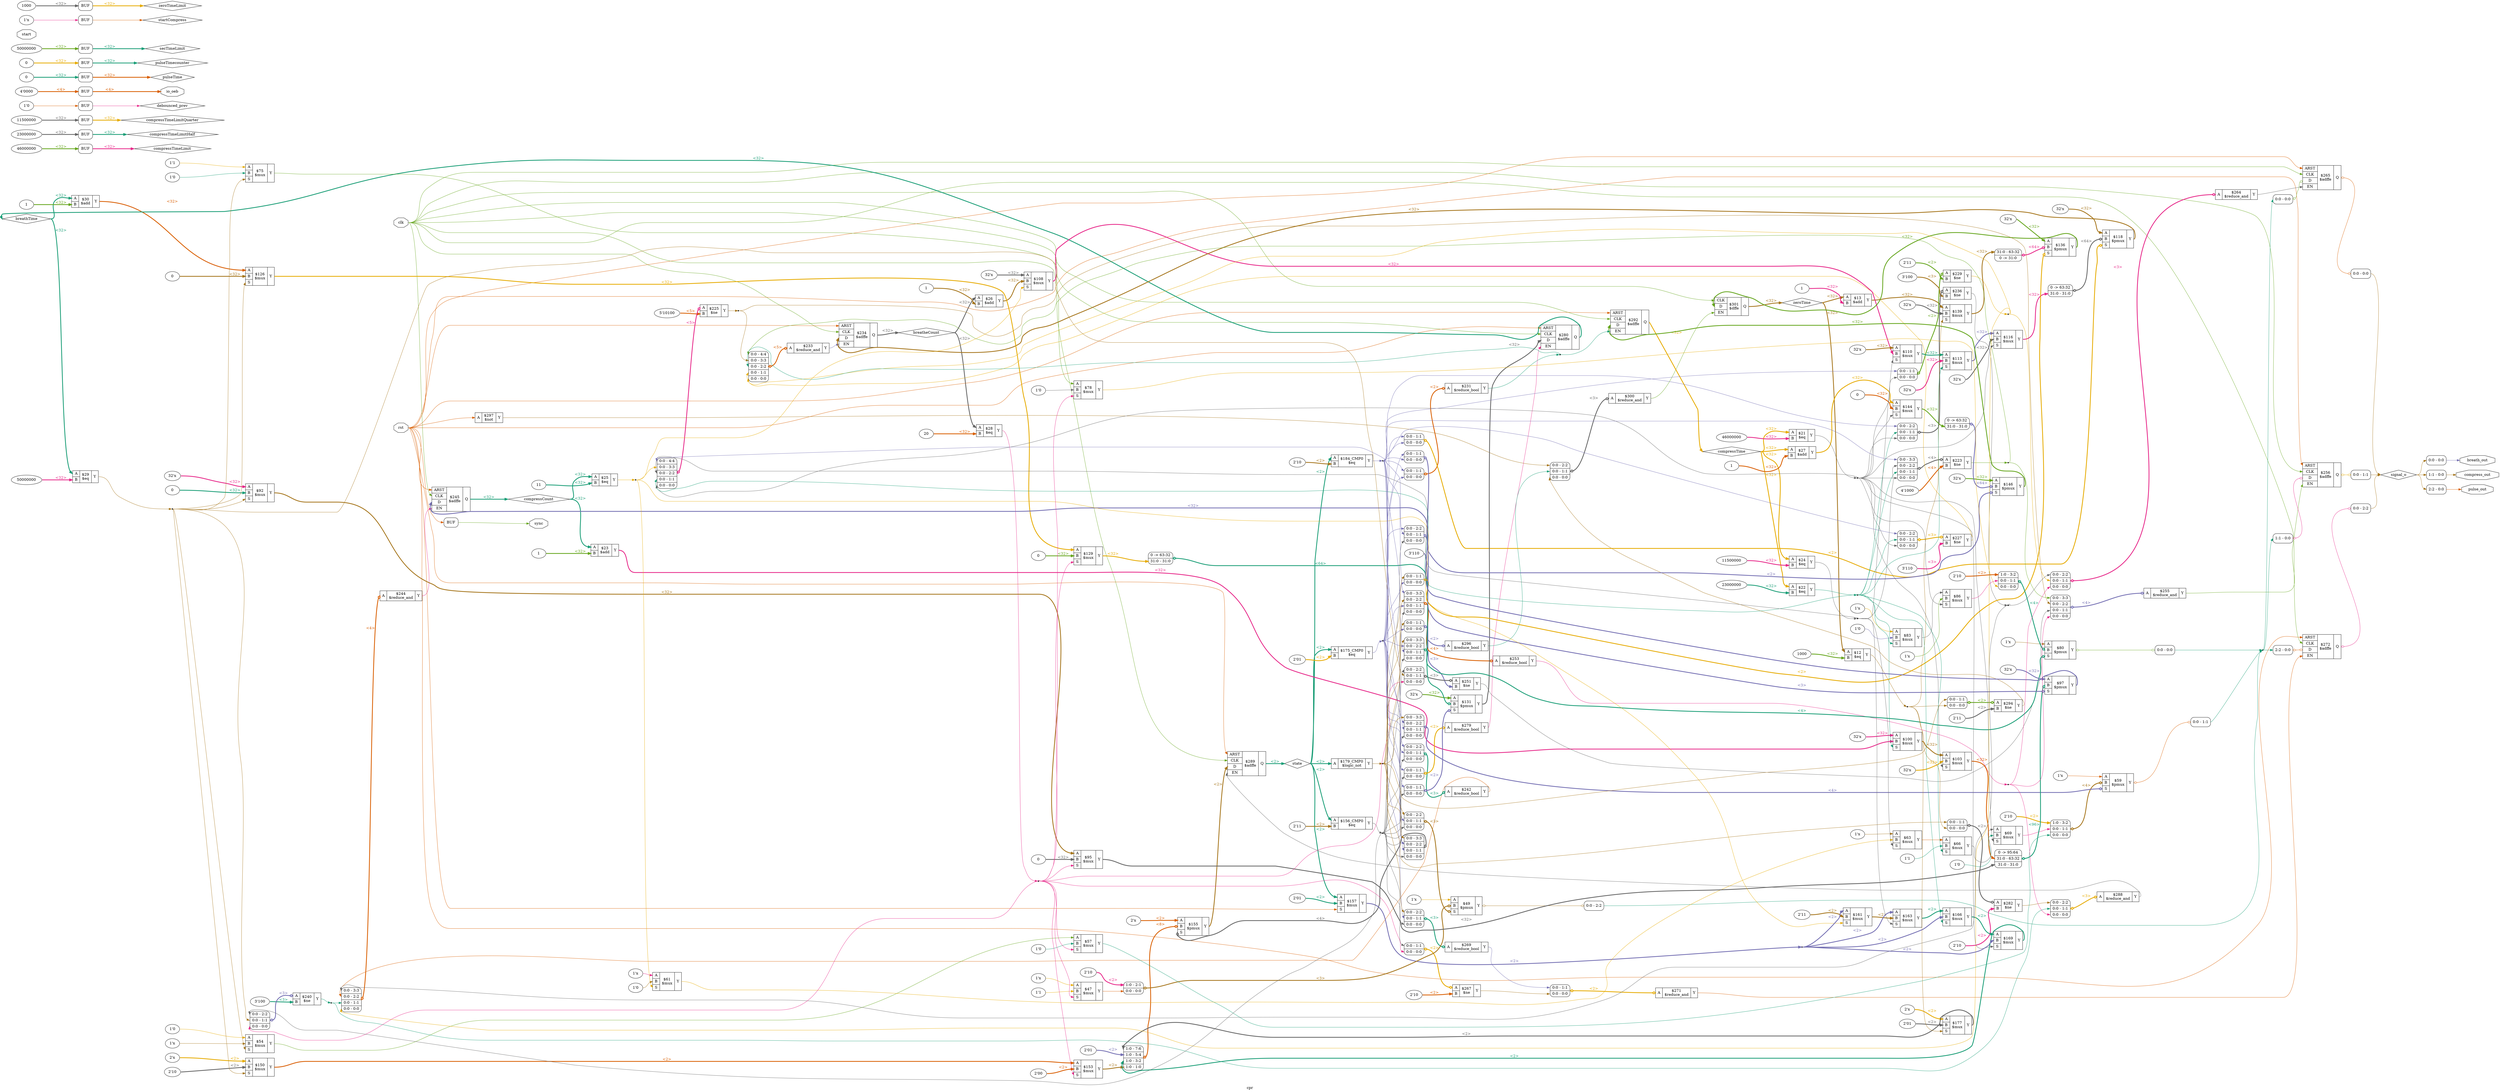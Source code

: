 digraph "cpr" {
label="cpr";
rankdir="LR";
remincross=true;
n79 [ shape=diamond, label="breathTime", color="black", fontcolor="black" ];
n80 [ shape=octagon, label="breath_out", color="black", fontcolor="black" ];
n81 [ shape=diamond, label="breatheCount", color="black", fontcolor="black" ];
n82 [ shape=octagon, label="clk", color="black", fontcolor="black" ];
n83 [ shape=diamond, label="compressCount", color="black", fontcolor="black" ];
n84 [ shape=diamond, label="compressTime", color="black", fontcolor="black" ];
n85 [ shape=diamond, label="compressTimeLimit", color="black", fontcolor="black" ];
n86 [ shape=diamond, label="compressTimeLimitHalf", color="black", fontcolor="black" ];
n87 [ shape=diamond, label="compressTimeLimitQuarter", color="black", fontcolor="black" ];
n88 [ shape=octagon, label="compress_out", color="black", fontcolor="black" ];
n89 [ shape=diamond, label="debounced_prev", color="black", fontcolor="black" ];
n90 [ shape=octagon, label="io_oeb", color="black", fontcolor="black" ];
n91 [ shape=diamond, label="pulseTime", color="black", fontcolor="black" ];
n92 [ shape=diamond, label="pulseTimecounter", color="black", fontcolor="black" ];
n93 [ shape=octagon, label="pulse_out", color="black", fontcolor="black" ];
n94 [ shape=octagon, label="rst", color="black", fontcolor="black" ];
n95 [ shape=diamond, label="secTimeLimit", color="black", fontcolor="black" ];
n96 [ shape=diamond, label="signal_o", color="black", fontcolor="black" ];
n97 [ shape=octagon, label="start", color="black", fontcolor="black" ];
n98 [ shape=diamond, label="startCompress", color="black", fontcolor="black" ];
n99 [ shape=diamond, label="state", color="black", fontcolor="black" ];
n100 [ shape=octagon, label="sync", color="black", fontcolor="black" ];
n101 [ shape=diamond, label="zeroTime", color="black", fontcolor="black" ];
n102 [ shape=diamond, label="zeroTimeLimit", color="black", fontcolor="black" ];
v0 [ label="1" ];
c106 [ shape=record, label="{{<p103> A|<p104> B}|$13\n$add|{<p105> Y}}" ];
v1 [ label="1" ];
c107 [ shape=record, label="{{<p103> A|<p104> B}|$23\n$add|{<p105> Y}}" ];
v2 [ label="1" ];
c108 [ shape=record, label="{{<p103> A|<p104> B}|$26\n$add|{<p105> Y}}" ];
v3 [ label="1" ];
c109 [ shape=record, label="{{<p103> A|<p104> B}|$27\n$add|{<p105> Y}}" ];
v4 [ label="1" ];
c110 [ shape=record, label="{{<p103> A|<p104> B}|$30\n$add|{<p105> Y}}" ];
v6 [ label="4'1000" ];
c111 [ shape=record, label="{{<p103> A|<p104> B}|$223\n$ne|{<p105> Y}}" ];
x5 [ shape=record, style=rounded, label="<s3> 0:0 - 3:3 |<s2> 0:0 - 2:2 |<s1> 0:0 - 1:1 |<s0> 0:0 - 0:0 " ];
x5:e -> c111:p103:w [arrowhead=odiamond, arrowtail=odiamond, dir=both, colorscheme="dark28", color="8", fontcolor="8", style="setlinewidth(3)", label="<4>"];
v8 [ label="5'10100" ];
c112 [ shape=record, label="{{<p103> A|<p104> B}|$225\n$ne|{<p105> Y}}" ];
x7 [ shape=record, style=rounded, label="<s4> 0:0 - 4:4 |<s3> 0:0 - 3:3 |<s2> 0:0 - 2:2 |<s1> 0:0 - 1:1 |<s0> 0:0 - 0:0 " ];
x7:e -> c112:p103:w [arrowhead=odiamond, arrowtail=odiamond, dir=both, colorscheme="dark28", color="4", fontcolor="4", style="setlinewidth(3)", label="<5>"];
v10 [ label="3'110" ];
c113 [ shape=record, label="{{<p103> A|<p104> B}|$227\n$ne|{<p105> Y}}" ];
x9 [ shape=record, style=rounded, label="<s2> 0:0 - 2:2 |<s1> 0:0 - 1:1 |<s0> 0:0 - 0:0 " ];
x9:e -> c113:p103:w [arrowhead=odiamond, arrowtail=odiamond, dir=both, colorscheme="dark28", color="6", fontcolor="6", style="setlinewidth(3)", label="<3>"];
v12 [ label="2'11" ];
c114 [ shape=record, label="{{<p103> A|<p104> B}|$229\n$ne|{<p105> Y}}" ];
x11 [ shape=record, style=rounded, label="<s1> 0:0 - 1:1 |<s0> 0:0 - 0:0 " ];
x11:e -> c114:p103:w [arrowhead=odiamond, arrowtail=odiamond, dir=both, colorscheme="dark28", color="5", fontcolor="5", style="setlinewidth(3)", label="<2>"];
c115 [ shape=record, label="{{<p103> A}|$231\n$reduce_bool|{<p105> Y}}" ];
x13 [ shape=record, style=rounded, label="<s1> 0:0 - 1:1 |<s0> 0:0 - 0:0 " ];
x13:e -> c115:p103:w [arrowhead=odiamond, arrowtail=odiamond, dir=both, colorscheme="dark28", color="2", fontcolor="2", style="setlinewidth(3)", label="<2>"];
v15 [ label="3'100" ];
c116 [ shape=record, label="{{<p103> A|<p104> B}|$236\n$ne|{<p105> Y}}" ];
x14 [ shape=record, style=rounded, label="<s2> 0:0 - 2:2 |<s1> 0:0 - 1:1 |<s0> 0:0 - 0:0 " ];
x14:e -> c116:p103:w [arrowhead=odiamond, arrowtail=odiamond, dir=both, colorscheme="dark28", color="8", fontcolor="8", style="setlinewidth(3)", label="<3>"];
v17 [ label="3'100" ];
c117 [ shape=record, label="{{<p103> A|<p104> B}|$240\n$ne|{<p105> Y}}" ];
x16 [ shape=record, style=rounded, label="<s2> 0:0 - 2:2 |<s1> 0:0 - 1:1 |<s0> 0:0 - 0:0 " ];
x16:e -> c117:p103:w [arrowhead=odiamond, arrowtail=odiamond, dir=both, colorscheme="dark28", color="3", fontcolor="3", style="setlinewidth(3)", label="<3>"];
c118 [ shape=record, label="{{<p103> A}|$242\n$reduce_bool|{<p105> Y}}" ];
x18 [ shape=record, style=rounded, label="<s2> 0:0 - 2:2 |<s1> 0:0 - 1:1 |<s0> 0:0 - 0:0 " ];
x18:e -> c118:p103:w [arrowhead=odiamond, arrowtail=odiamond, dir=both, colorscheme="dark28", color="1", fontcolor="1", style="setlinewidth(3)", label="<3>"];
v20 [ label="3'110" ];
c119 [ shape=record, label="{{<p103> A|<p104> B}|$251\n$ne|{<p105> Y}}" ];
x19 [ shape=record, style=rounded, label="<s2> 0:0 - 2:2 |<s1> 0:0 - 1:1 |<s0> 0:0 - 0:0 " ];
x19:e -> c119:p103:w [arrowhead=odiamond, arrowtail=odiamond, dir=both, colorscheme="dark28", color="8", fontcolor="8", style="setlinewidth(3)", label="<3>"];
c120 [ shape=record, label="{{<p103> A}|$253\n$reduce_bool|{<p105> Y}}" ];
x21 [ shape=record, style=rounded, label="<s3> 0:0 - 3:3 |<s2> 0:0 - 2:2 |<s1> 0:0 - 1:1 |<s0> 0:0 - 0:0 " ];
x21:e -> c120:p103:w [arrowhead=odiamond, arrowtail=odiamond, dir=both, colorscheme="dark28", color="2", fontcolor="2", style="setlinewidth(3)", label="<4>"];
v23 [ label="2'10" ];
c121 [ shape=record, label="{{<p103> A|<p104> B}|$267\n$ne|{<p105> Y}}" ];
x22 [ shape=record, style=rounded, label="<s1> 0:0 - 1:1 |<s0> 0:0 - 0:0 " ];
x22:e -> c121:p103:w [arrowhead=odiamond, arrowtail=odiamond, dir=both, colorscheme="dark28", color="6", fontcolor="6", style="setlinewidth(3)", label="<2>"];
c122 [ shape=record, label="{{<p103> A}|$269\n$reduce_bool|{<p105> Y}}" ];
x24 [ shape=record, style=rounded, label="<s2> 0:0 - 2:2 |<s1> 0:0 - 1:1 |<s0> 0:0 - 0:0 " ];
x24:e -> c122:p103:w [arrowhead=odiamond, arrowtail=odiamond, dir=both, colorscheme="dark28", color="1", fontcolor="1", style="setlinewidth(3)", label="<3>"];
c123 [ shape=record, label="{{<p103> A}|$279\n$reduce_bool|{<p105> Y}}" ];
x25 [ shape=record, style=rounded, label="<s1> 0:0 - 1:1 |<s0> 0:0 - 0:0 " ];
x25:e -> c123:p103:w [arrowhead=odiamond, arrowtail=odiamond, dir=both, colorscheme="dark28", color="6", fontcolor="6", style="setlinewidth(3)", label="<2>"];
v27 [ label="2'10" ];
c124 [ shape=record, label="{{<p103> A|<p104> B}|$282\n$ne|{<p105> Y}}" ];
x26 [ shape=record, style=rounded, label="<s1> 0:0 - 1:1 |<s0> 0:0 - 0:0 " ];
x26:e -> c124:p103:w [arrowhead=odiamond, arrowtail=odiamond, dir=both, colorscheme="dark28", color="8", fontcolor="8", style="setlinewidth(3)", label="<2>"];
v29 [ label="2'11" ];
c125 [ shape=record, label="{{<p103> A|<p104> B}|$294\n$ne|{<p105> Y}}" ];
x28 [ shape=record, style=rounded, label="<s1> 0:0 - 1:1 |<s0> 0:0 - 0:0 " ];
x28:e -> c125:p103:w [arrowhead=odiamond, arrowtail=odiamond, dir=both, colorscheme="dark28", color="5", fontcolor="5", style="setlinewidth(3)", label="<2>"];
c126 [ shape=record, label="{{<p103> A}|$296\n$reduce_bool|{<p105> Y}}" ];
x30 [ shape=record, style=rounded, label="<s1> 0:0 - 1:1 |<s0> 0:0 - 0:0 " ];
x30:e -> c126:p103:w [arrowhead=odiamond, arrowtail=odiamond, dir=both, colorscheme="dark28", color="3", fontcolor="3", style="setlinewidth(3)", label="<2>"];
c127 [ shape=record, label="{{<p103> A}|$297\n$not|{<p105> Y}}" ];
c128 [ shape=record, label="{{<p103> A}|$233\n$reduce_and|{<p105> Y}}" ];
x31 [ shape=record, style=rounded, label="<s4> 0:0 - 4:4 |<s3> 0:0 - 3:3 |<s2> 0:0 - 2:2 |<s1> 0:0 - 1:1 |<s0> 0:0 - 0:0 " ];
x31:e -> c128:p103:w [arrowhead=odiamond, arrowtail=odiamond, dir=both, colorscheme="dark28", color="2", fontcolor="2", style="setlinewidth(3)", label="<5>"];
c129 [ shape=record, label="{{<p103> A}|$244\n$reduce_and|{<p105> Y}}" ];
x32 [ shape=record, style=rounded, label="<s3> 0:0 - 3:3 |<s2> 0:0 - 2:2 |<s1> 0:0 - 1:1 |<s0> 0:0 - 0:0 " ];
x32:e -> c129:p103:w [arrowhead=odiamond, arrowtail=odiamond, dir=both, colorscheme="dark28", color="2", fontcolor="2", style="setlinewidth(3)", label="<4>"];
c130 [ shape=record, label="{{<p103> A}|$255\n$reduce_and|{<p105> Y}}" ];
x33 [ shape=record, style=rounded, label="<s3> 0:0 - 3:3 |<s2> 0:0 - 2:2 |<s1> 0:0 - 1:1 |<s0> 0:0 - 0:0 " ];
x33:e -> c130:p103:w [arrowhead=odiamond, arrowtail=odiamond, dir=both, colorscheme="dark28", color="3", fontcolor="3", style="setlinewidth(3)", label="<4>"];
c131 [ shape=record, label="{{<p103> A}|$264\n$reduce_and|{<p105> Y}}" ];
x34 [ shape=record, style=rounded, label="<s2> 0:0 - 2:2 |<s1> 0:0 - 1:1 |<s0> 0:0 - 0:0 " ];
x34:e -> c131:p103:w [arrowhead=odiamond, arrowtail=odiamond, dir=both, colorscheme="dark28", color="4", fontcolor="4", style="setlinewidth(3)", label="<3>"];
c132 [ shape=record, label="{{<p103> A}|$271\n$reduce_and|{<p105> Y}}" ];
x35 [ shape=record, style=rounded, label="<s1> 0:0 - 1:1 |<s0> 0:0 - 0:0 " ];
x35:e -> c132:p103:w [arrowhead=odiamond, arrowtail=odiamond, dir=both, colorscheme="dark28", color="6", fontcolor="6", style="setlinewidth(3)", label="<2>"];
c133 [ shape=record, label="{{<p103> A}|$288\n$reduce_and|{<p105> Y}}" ];
x36 [ shape=record, style=rounded, label="<s2> 0:0 - 2:2 |<s1> 0:0 - 1:1 |<s0> 0:0 - 0:0 " ];
x36:e -> c133:p103:w [arrowhead=odiamond, arrowtail=odiamond, dir=both, colorscheme="dark28", color="6", fontcolor="6", style="setlinewidth(3)", label="<3>"];
c134 [ shape=record, label="{{<p103> A}|$300\n$reduce_and|{<p105> Y}}" ];
x37 [ shape=record, style=rounded, label="<s2> 0:0 - 2:2 |<s1> 0:0 - 1:1 |<s0> 0:0 - 0:0 " ];
x37:e -> c134:p103:w [arrowhead=odiamond, arrowtail=odiamond, dir=both, colorscheme="dark28", color="8", fontcolor="8", style="setlinewidth(3)", label="<3>"];
c140 [ shape=record, label="{{<p135> ARST|<p136> CLK|<p137> D|<p138> EN}|$234\n$adffe|{<p139> Q}}" ];
c141 [ shape=record, label="{{<p135> ARST|<p136> CLK|<p137> D|<p138> EN}|$245\n$adffe|{<p139> Q}}" ];
c142 [ shape=record, label="{{<p135> ARST|<p136> CLK|<p137> D|<p138> EN}|$256\n$adffe|{<p139> Q}}" ];
x38 [ shape=record, style=rounded, label="<s0> 1:1 - 0:0 " ];
x38:e -> c142:p137:w [arrowhead=odiamond, arrowtail=odiamond, dir=both, colorscheme="dark28", color="4", fontcolor="4", label=""];
x39 [ shape=record, style=rounded, label="<s0> 0:0 - 1:1 " ];
c142:p139:e -> x39:w [arrowhead=odiamond, arrowtail=odiamond, dir=both, colorscheme="dark28", color="6", fontcolor="6", label=""];
c143 [ shape=record, label="{{<p135> ARST|<p136> CLK|<p137> D|<p138> EN}|$265\n$adffe|{<p139> Q}}" ];
x40 [ shape=record, style=rounded, label="<s0> 0:0 - 0:0 " ];
x40:e -> c143:p137:w [arrowhead=odiamond, arrowtail=odiamond, dir=both, colorscheme="dark28", color="5", fontcolor="5", label=""];
x41 [ shape=record, style=rounded, label="<s0> 0:0 - 0:0 " ];
c143:p139:e -> x41:w [arrowhead=odiamond, arrowtail=odiamond, dir=both, colorscheme="dark28", color="2", fontcolor="2", label=""];
c144 [ shape=record, label="{{<p135> ARST|<p136> CLK|<p137> D|<p138> EN}|$272\n$adffe|{<p139> Q}}" ];
x42 [ shape=record, style=rounded, label="<s0> 2:2 - 0:0 " ];
x42:e -> c144:p137:w [arrowhead=odiamond, arrowtail=odiamond, dir=both, colorscheme="dark28", color="2", fontcolor="2", label=""];
x43 [ shape=record, style=rounded, label="<s0> 0:0 - 2:2 " ];
c144:p139:e -> x43:w [arrowhead=odiamond, arrowtail=odiamond, dir=both, colorscheme="dark28", color="4", fontcolor="4", label=""];
c145 [ shape=record, label="{{<p135> ARST|<p136> CLK|<p137> D|<p138> EN}|$280\n$adffe|{<p139> Q}}" ];
c146 [ shape=record, label="{{<p135> ARST|<p136> CLK|<p137> D|<p138> EN}|$289\n$adffe|{<p139> Q}}" ];
c147 [ shape=record, label="{{<p135> ARST|<p136> CLK|<p137> D|<p138> EN}|$292\n$adffe|{<p139> Q}}" ];
c148 [ shape=record, label="{{<p136> CLK|<p137> D|<p138> EN}|$301\n$dffe|{<p139> Q}}" ];
v44 [ label="1000" ];
c149 [ shape=record, label="{{<p103> A|<p104> B}|$12\n$eq|{<p105> Y}}" ];
v45 [ label="46000000" ];
c150 [ shape=record, label="{{<p103> A|<p104> B}|$21\n$eq|{<p105> Y}}" ];
v46 [ label="23000000" ];
c151 [ shape=record, label="{{<p103> A|<p104> B}|$22\n$eq|{<p105> Y}}" ];
v47 [ label="11500000" ];
c152 [ shape=record, label="{{<p103> A|<p104> B}|$24\n$eq|{<p105> Y}}" ];
v48 [ label="11" ];
c153 [ shape=record, label="{{<p103> A|<p104> B}|$25\n$eq|{<p105> Y}}" ];
v49 [ label="20" ];
c154 [ shape=record, label="{{<p103> A|<p104> B}|$28\n$eq|{<p105> Y}}" ];
v50 [ label="50000000" ];
c155 [ shape=record, label="{{<p103> A|<p104> B}|$29\n$eq|{<p105> Y}}" ];
v51 [ label="32'x" ];
c157 [ shape=record, label="{{<p103> A|<p104> B|<p156> S}|$100\n$mux|{<p105> Y}}" ];
v52 [ label="32'x" ];
c158 [ shape=record, label="{{<p103> A|<p104> B|<p156> S}|$103\n$mux|{<p105> Y}}" ];
v53 [ label="32'x" ];
c159 [ shape=record, label="{{<p103> A|<p104> B|<p156> S}|$108\n$mux|{<p105> Y}}" ];
v54 [ label="32'x" ];
c160 [ shape=record, label="{{<p103> A|<p104> B|<p156> S}|$110\n$mux|{<p105> Y}}" ];
v55 [ label="32'x" ];
c161 [ shape=record, label="{{<p103> A|<p104> B|<p156> S}|$113\n$mux|{<p105> Y}}" ];
v56 [ label="32'x" ];
c162 [ shape=record, label="{{<p103> A|<p104> B|<p156> S}|$116\n$mux|{<p105> Y}}" ];
v57 [ label="32'x" ];
c163 [ shape=record, label="{{<p103> A|<p104> B|<p156> S}|$118\n$pmux|{<p105> Y}}" ];
x58 [ shape=record, style=rounded, label="0 -&gt; 63:32 |<s0> 31:0 - 31:0 " ];
x58:e -> c163:p104:w [arrowhead=odiamond, arrowtail=odiamond, dir=both, colorscheme="dark28", color="8", fontcolor="8", style="setlinewidth(3)", label="<64>"];
x59 [ shape=record, style=rounded, label="<s1> 0:0 - 1:1 |<s0> 0:0 - 0:0 " ];
x59:e -> c163:p156:w [arrowhead=odiamond, arrowtail=odiamond, dir=both, colorscheme="dark28", color="6", fontcolor="6", style="setlinewidth(3)", label="<2>"];
v60 [ label="0" ];
c164 [ shape=record, label="{{<p103> A|<p104> B|<p156> S}|$126\n$mux|{<p105> Y}}" ];
v61 [ label="0" ];
c165 [ shape=record, label="{{<p103> A|<p104> B|<p156> S}|$129\n$mux|{<p105> Y}}" ];
v62 [ label="32'x" ];
c166 [ shape=record, label="{{<p103> A|<p104> B|<p156> S}|$131\n$pmux|{<p105> Y}}" ];
x63 [ shape=record, style=rounded, label="0 -&gt; 63:32 |<s0> 31:0 - 31:0 " ];
x63:e -> c166:p104:w [arrowhead=odiamond, arrowtail=odiamond, dir=both, colorscheme="dark28", color="1", fontcolor="1", style="setlinewidth(3)", label="<64>"];
x64 [ shape=record, style=rounded, label="<s1> 0:0 - 1:1 |<s0> 0:0 - 0:0 " ];
x64:e -> c166:p156:w [arrowhead=odiamond, arrowtail=odiamond, dir=both, colorscheme="dark28", color="3", fontcolor="3", style="setlinewidth(3)", label="<2>"];
v65 [ label="32'x" ];
c167 [ shape=record, label="{{<p103> A|<p104> B|<p156> S}|$136\n$pmux|{<p105> Y}}" ];
x66 [ shape=record, style=rounded, label="<s1> 31:0 - 63:32 |0 -&gt; 31:0 " ];
x66:e -> c167:p104:w [arrowhead=odiamond, arrowtail=odiamond, dir=both, colorscheme="dark28", color="4", fontcolor="4", style="setlinewidth(3)", label="<64>"];
x67 [ shape=record, style=rounded, label="<s1> 0:0 - 1:1 |<s0> 0:0 - 0:0 " ];
x67:e -> c167:p156:w [arrowhead=odiamond, arrowtail=odiamond, dir=both, colorscheme="dark28", color="6", fontcolor="6", style="setlinewidth(3)", label="<2>"];
v68 [ label="32'x" ];
c168 [ shape=record, label="{{<p103> A|<p104> B|<p156> S}|$139\n$mux|{<p105> Y}}" ];
v69 [ label="0" ];
c169 [ shape=record, label="{{<p103> A|<p104> B|<p156> S}|$144\n$mux|{<p105> Y}}" ];
v70 [ label="32'x" ];
c170 [ shape=record, label="{{<p103> A|<p104> B|<p156> S}|$146\n$pmux|{<p105> Y}}" ];
x71 [ shape=record, style=rounded, label="0 -&gt; 63:32 |<s0> 31:0 - 31:0 " ];
x71:e -> c170:p104:w [arrowhead=odiamond, arrowtail=odiamond, dir=both, colorscheme="dark28", color="3", fontcolor="3", style="setlinewidth(3)", label="<64>"];
x72 [ shape=record, style=rounded, label="<s1> 0:0 - 1:1 |<s0> 0:0 - 0:0 " ];
x72:e -> c170:p156:w [arrowhead=odiamond, arrowtail=odiamond, dir=both, colorscheme="dark28", color="3", fontcolor="3", style="setlinewidth(3)", label="<2>"];
v73 [ label="2'x" ];
v74 [ label="2'10" ];
c171 [ shape=record, label="{{<p103> A|<p104> B|<p156> S}|$150\n$mux|{<p105> Y}}" ];
v75 [ label="2'00" ];
c172 [ shape=record, label="{{<p103> A|<p104> B|<p156> S}|$153\n$mux|{<p105> Y}}" ];
v76 [ label="2'x" ];
v78 [ label="2'01" ];
c173 [ shape=record, label="{{<p103> A|<p104> B|<p156> S}|$155\n$pmux|{<p105> Y}}" ];
x77 [ shape=record, style=rounded, label="<s3> 1:0 - 7:6 |<s2> 1:0 - 5:4 |<s1> 1:0 - 3:2 |<s0> 1:0 - 1:0 " ];
x77:e -> c173:p104:w [arrowhead=odiamond, arrowtail=odiamond, dir=both, colorscheme="dark28", color="2", fontcolor="2", style="setlinewidth(3)", label="<8>"];
x79 [ shape=record, style=rounded, label="<s3> 0:0 - 3:3 |<s2> 0:0 - 2:2 |<s1> 0:0 - 1:1 |<s0> 0:0 - 0:0 " ];
x79:e -> c173:p156:w [arrowhead=odiamond, arrowtail=odiamond, dir=both, colorscheme="dark28", color="8", fontcolor="8", style="setlinewidth(3)", label="<4>"];
v80 [ label="2'11" ];
c174 [ shape=record, label="{{<p103> A|<p104> B}|$156_CMP0\n$eq|{<p105> Y}}" ];
v81 [ label="2'01" ];
c175 [ shape=record, label="{{<p103> A|<p104> B|<p156> S}|$157\n$mux|{<p105> Y}}" ];
v82 [ label="2'11" ];
c176 [ shape=record, label="{{<p103> A|<p104> B|<p156> S}|$161\n$mux|{<p105> Y}}" ];
c177 [ shape=record, label="{{<p103> A|<p104> B|<p156> S}|$163\n$mux|{<p105> Y}}" ];
c178 [ shape=record, label="{{<p103> A|<p104> B|<p156> S}|$166\n$mux|{<p105> Y}}" ];
c179 [ shape=record, label="{{<p103> A|<p104> B|<p156> S}|$169\n$mux|{<p105> Y}}" ];
v83 [ label="2'01" ];
c180 [ shape=record, label="{{<p103> A|<p104> B}|$175_CMP0\n$eq|{<p105> Y}}" ];
v84 [ label="2'x" ];
v85 [ label="2'01" ];
c181 [ shape=record, label="{{<p103> A|<p104> B|<p156> S}|$177\n$mux|{<p105> Y}}" ];
c182 [ shape=record, label="{{<p103> A}|$179_CMP0\n$logic_not|{<p105> Y}}" ];
v86 [ label="2'10" ];
c183 [ shape=record, label="{{<p103> A|<p104> B}|$184_CMP0\n$eq|{<p105> Y}}" ];
v87 [ label="1'x" ];
v88 [ label="1'1" ];
c184 [ shape=record, label="{{<p103> A|<p104> B|<p156> S}|$47\n$mux|{<p105> Y}}" ];
v89 [ label="1'x" ];
v91 [ label="2'10" ];
c185 [ shape=record, label="{{<p103> A|<p104> B|<p156> S}|$49\n$pmux|{<p105> Y}}" ];
x90 [ shape=record, style=rounded, label="<s1> 1:0 - 2:1 |<s0> 0:0 - 0:0 " ];
x90:e -> c185:p104:w [arrowhead=odiamond, arrowtail=odiamond, dir=both, colorscheme="dark28", color="7", fontcolor="7", style="setlinewidth(3)", label="<3>"];
x92 [ shape=record, style=rounded, label="<s2> 0:0 - 2:2 |<s1> 0:0 - 1:1 |<s0> 0:0 - 0:0 " ];
x92:e -> c185:p156:w [arrowhead=odiamond, arrowtail=odiamond, dir=both, colorscheme="dark28", color="7", fontcolor="7", style="setlinewidth(3)", label="<3>"];
x93 [ shape=record, style=rounded, label="<s0> 0:0 - 2:2 " ];
c185:p105:e -> x93:w [arrowhead=odiamond, arrowtail=odiamond, dir=both, colorscheme="dark28", color="7", fontcolor="7", label=""];
v94 [ label="1'0" ];
v95 [ label="1'x" ];
c186 [ shape=record, label="{{<p103> A|<p104> B|<p156> S}|$54\n$mux|{<p105> Y}}" ];
v96 [ label="1'0" ];
c187 [ shape=record, label="{{<p103> A|<p104> B|<p156> S}|$57\n$mux|{<p105> Y}}" ];
v97 [ label="1'x" ];
v99 [ label="2'10" ];
c188 [ shape=record, label="{{<p103> A|<p104> B|<p156> S}|$59\n$pmux|{<p105> Y}}" ];
x98 [ shape=record, style=rounded, label="<s2> 1:0 - 3:2 |<s1> 0:0 - 1:1 |<s0> 0:0 - 0:0 " ];
x98:e -> c188:p104:w [arrowhead=odiamond, arrowtail=odiamond, dir=both, colorscheme="dark28", color="7", fontcolor="7", style="setlinewidth(3)", label="<4>"];
x100 [ shape=record, style=rounded, label="<s3> 0:0 - 3:3 |<s2> 0:0 - 2:2 |<s1> 0:0 - 1:1 |<s0> 0:0 - 0:0 " ];
x100:e -> c188:p156:w [arrowhead=odiamond, arrowtail=odiamond, dir=both, colorscheme="dark28", color="3", fontcolor="3", style="setlinewidth(3)", label="<4>"];
x101 [ shape=record, style=rounded, label="<s0> 0:0 - 1:1 " ];
c188:p105:e -> x101:w [arrowhead=odiamond, arrowtail=odiamond, dir=both, colorscheme="dark28", color="2", fontcolor="2", label=""];
v102 [ label="1'x" ];
v103 [ label="1'0" ];
c189 [ shape=record, label="{{<p103> A|<p104> B|<p156> S}|$61\n$mux|{<p105> Y}}" ];
v104 [ label="1'x" ];
c190 [ shape=record, label="{{<p103> A|<p104> B|<p156> S}|$63\n$mux|{<p105> Y}}" ];
v105 [ label="1'1" ];
c191 [ shape=record, label="{{<p103> A|<p104> B|<p156> S}|$66\n$mux|{<p105> Y}}" ];
v106 [ label="1'0" ];
c192 [ shape=record, label="{{<p103> A|<p104> B|<p156> S}|$69\n$mux|{<p105> Y}}" ];
v107 [ label="1'1" ];
v108 [ label="1'0" ];
c193 [ shape=record, label="{{<p103> A|<p104> B|<p156> S}|$75\n$mux|{<p105> Y}}" ];
v109 [ label="1'0" ];
c194 [ shape=record, label="{{<p103> A|<p104> B|<p156> S}|$78\n$mux|{<p105> Y}}" ];
v110 [ label="1'x" ];
v112 [ label="2'10" ];
c195 [ shape=record, label="{{<p103> A|<p104> B|<p156> S}|$80\n$pmux|{<p105> Y}}" ];
x111 [ shape=record, style=rounded, label="<s2> 1:0 - 3:2 |<s1> 0:0 - 1:1 |<s0> 0:0 - 0:0 " ];
x111:e -> c195:p104:w [arrowhead=odiamond, arrowtail=odiamond, dir=both, colorscheme="dark28", color="1", fontcolor="1", style="setlinewidth(3)", label="<4>"];
x113 [ shape=record, style=rounded, label="<s3> 0:0 - 3:3 |<s2> 0:0 - 2:2 |<s1> 0:0 - 1:1 |<s0> 0:0 - 0:0 " ];
x113:e -> c195:p156:w [arrowhead=odiamond, arrowtail=odiamond, dir=both, colorscheme="dark28", color="1", fontcolor="1", style="setlinewidth(3)", label="<4>"];
x114 [ shape=record, style=rounded, label="<s0> 0:0 - 0:0 " ];
c195:p105:e -> x114:w [arrowhead=odiamond, arrowtail=odiamond, dir=both, colorscheme="dark28", color="5", fontcolor="5", label=""];
v115 [ label="1'x" ];
v116 [ label="1'0" ];
c196 [ shape=record, label="{{<p103> A|<p104> B|<p156> S}|$83\n$mux|{<p105> Y}}" ];
v117 [ label="1'x" ];
c197 [ shape=record, label="{{<p103> A|<p104> B|<p156> S}|$86\n$mux|{<p105> Y}}" ];
v118 [ label="32'x" ];
v119 [ label="0" ];
c198 [ shape=record, label="{{<p103> A|<p104> B|<p156> S}|$92\n$mux|{<p105> Y}}" ];
v120 [ label="0" ];
c199 [ shape=record, label="{{<p103> A|<p104> B|<p156> S}|$95\n$mux|{<p105> Y}}" ];
v121 [ label="32'x" ];
c200 [ shape=record, label="{{<p103> A|<p104> B|<p156> S}|$97\n$pmux|{<p105> Y}}" ];
x122 [ shape=record, style=rounded, label="0 -&gt; 95:64 |<s1> 31:0 - 63:32 |<s0> 31:0 - 31:0 " ];
x122:e -> c200:p104:w [arrowhead=odiamond, arrowtail=odiamond, dir=both, colorscheme="dark28", color="1", fontcolor="1", style="setlinewidth(3)", label="<96>"];
x123 [ shape=record, style=rounded, label="<s2> 0:0 - 2:2 |<s1> 0:0 - 1:1 |<s0> 0:0 - 0:0 " ];
x123:e -> c200:p156:w [arrowhead=odiamond, arrowtail=odiamond, dir=both, colorscheme="dark28", color="3", fontcolor="3", style="setlinewidth(3)", label="<3>"];
x124 [ shape=record, style=rounded, label="<s0> 0:0 - 0:0 " ];
v125 [ label="46000000" ];
x126 [shape=box, style=rounded, label="BUF"];
v127 [ label="23000000" ];
x128 [shape=box, style=rounded, label="BUF"];
v129 [ label="11500000" ];
x130 [shape=box, style=rounded, label="BUF"];
x131 [ shape=record, style=rounded, label="<s0> 1:1 - 0:0 " ];
v132 [ label="1'0" ];
x133 [shape=box, style=rounded, label="BUF"];
v134 [ label="4'0000" ];
x135 [shape=box, style=rounded, label="BUF"];
v136 [ label="0" ];
x137 [shape=box, style=rounded, label="BUF"];
v138 [ label="0" ];
x139 [shape=box, style=rounded, label="BUF"];
x140 [ shape=record, style=rounded, label="<s0> 2:2 - 0:0 " ];
v141 [ label="50000000" ];
x142 [shape=box, style=rounded, label="BUF"];
v143 [ label="1'x" ];
x144 [shape=box, style=rounded, label="BUF"];
x145 [shape=box, style=rounded, label="BUF"];
v146 [ label="1000" ];
x147 [shape=box, style=rounded, label="BUF"];
c166:p105:e -> c145:p137:w [colorscheme="dark28", color="8", fontcolor="8", style="setlinewidth(3)", label="<32>"];
c108:p105:e -> c159:p104:w [colorscheme="dark28", color="7", fontcolor="7", style="setlinewidth(3)", label="<32>"];
x145:e:e -> n100:w [colorscheme="dark28", color="5", fontcolor="5", label=""];
c148:p139:e -> n101:w [colorscheme="dark28", color="7", fontcolor="7", style="setlinewidth(3)", label="<32>"];
n101:e -> c106:p103:w [colorscheme="dark28", color="7", fontcolor="7", style="setlinewidth(3)", label="<32>"];
n101:e -> c149:p103:w [colorscheme="dark28", color="7", fontcolor="7", style="setlinewidth(3)", label="<32>"];
x147:e:e -> n102:w [colorscheme="dark28", color="6", fontcolor="6", style="setlinewidth(3)", label="<32>"];
c109:p105:e -> c169:p103:w [colorscheme="dark28", color="6", fontcolor="6", style="setlinewidth(3)", label="<32>"];
c110:p105:e -> c164:p103:w [colorscheme="dark28", color="2", fontcolor="2", style="setlinewidth(3)", label="<32>"];
n13 [ shape=point ];
c111:p105:e -> n13:w [colorscheme="dark28", color="5", fontcolor="5", label=""];
n13:e -> x31:s4:w [colorscheme="dark28", color="5", fontcolor="5", label=""];
n13:e -> x33:s3:w [colorscheme="dark28", color="5", fontcolor="5", label=""];
n14 [ shape=point ];
c112:p105:e -> n14:w [colorscheme="dark28", color="7", fontcolor="7", label=""];
n14:e -> x31:s3:w [colorscheme="dark28", color="7", fontcolor="7", label=""];
n14:e -> x33:s2:w [colorscheme="dark28", color="7", fontcolor="7", label=""];
c113:p105:e -> x31:s0:w [colorscheme="dark28", color="6", fontcolor="6", label=""];
n16 [ shape=point ];
c114:p105:e -> n16:w [colorscheme="dark28", color="6", fontcolor="6", label=""];
n16:e -> x31:s1:w [colorscheme="dark28", color="6", fontcolor="6", label=""];
n16:e -> x32:s0:w [colorscheme="dark28", color="6", fontcolor="6", label=""];
n16:e -> x34:s1:w [colorscheme="dark28", color="6", fontcolor="6", label=""];
n17 [ shape=point ];
c115:p105:e -> n17:w [colorscheme="dark28", color="1", fontcolor="1", label=""];
n17:e -> c147:p138:w [colorscheme="dark28", color="1", fontcolor="1", label=""];
n17:e -> x31:s2:w [colorscheme="dark28", color="1", fontcolor="1", label=""];
n18 [ shape=point ];
c116:p105:e -> n18:w [colorscheme="dark28", color="8", fontcolor="8", label=""];
n18:e -> x32:s3:w [colorscheme="dark28", color="8", fontcolor="8", label=""];
n18:e -> x34:s2:w [colorscheme="dark28", color="8", fontcolor="8", label=""];
n19 [ shape=point ];
c117:p105:e -> n19:w [colorscheme="dark28", color="1", fontcolor="1", label=""];
n19:e -> x32:s1:w [colorscheme="dark28", color="1", fontcolor="1", label=""];
n19:e -> x36:s1:w [colorscheme="dark28", color="1", fontcolor="1", label=""];
c163:p105:e -> c140:p137:w [colorscheme="dark28", color="7", fontcolor="7", style="setlinewidth(3)", label="<32>"];
c118:p105:e -> x32:s2:w [colorscheme="dark28", color="2", fontcolor="2", label=""];
c119:p105:e -> x33:s1:w [colorscheme="dark28", color="8", fontcolor="8", label=""];
n22 [ shape=point ];
c120:p105:e -> n22:w [colorscheme="dark28", color="4", fontcolor="4", label=""];
n22:e -> x33:s0:w [colorscheme="dark28", color="4", fontcolor="4", label=""];
n22:e -> x34:s0:w [colorscheme="dark28", color="4", fontcolor="4", label=""];
n22:e -> x36:s0:w [colorscheme="dark28", color="4", fontcolor="4", label=""];
c121:p105:e -> x35:s0:w [colorscheme="dark28", color="7", fontcolor="7", label=""];
c122:p105:e -> x35:s1:w [colorscheme="dark28", color="3", fontcolor="3", label=""];
c123:p105:e -> c145:p138:w [colorscheme="dark28", color="4", fontcolor="4", label=""];
c124:p105:e -> x36:s2:w [colorscheme="dark28", color="7", fontcolor="7", label=""];
c125:p105:e -> x37:s0:w [colorscheme="dark28", color="7", fontcolor="7", label=""];
c126:p105:e -> x37:s1:w [colorscheme="dark28", color="1", fontcolor="1", label=""];
c128:p105:e -> c140:p138:w [colorscheme="dark28", color="3", fontcolor="3", label=""];
c200:p105:e -> c141:p137:w [colorscheme="dark28", color="3", fontcolor="3", style="setlinewidth(3)", label="<32>"];
c129:p105:e -> c141:p138:w [colorscheme="dark28", color="4", fontcolor="4", label=""];
c130:p105:e -> c142:p138:w [colorscheme="dark28", color="5", fontcolor="5", label=""];
c131:p105:e -> c143:p138:w [colorscheme="dark28", color="8", fontcolor="8", label=""];
c132:p105:e -> c144:p138:w [colorscheme="dark28", color="2", fontcolor="2", label=""];
c133:p105:e -> c146:p138:w [colorscheme="dark28", color="8", fontcolor="8", label=""];
c134:p105:e -> c148:p138:w [colorscheme="dark28", color="5", fontcolor="5", label=""];
c127:p105:e -> x37:s2:w [colorscheme="dark28", color="7", fontcolor="7", label=""];
n37 [ shape=point ];
c149:p105:e -> n37:w [colorscheme="dark28", color="7", fontcolor="7", label=""];
n37:e -> c168:p156:w [colorscheme="dark28", color="7", fontcolor="7", label=""];
n37:e -> c181:p156:w [colorscheme="dark28", color="7", fontcolor="7", label=""];
n37:e -> x26:s0:w [colorscheme="dark28", color="7", fontcolor="7", label=""];
n37:e -> x28:s0:w [colorscheme="dark28", color="7", fontcolor="7", label=""];
n38 [ shape=point ];
c150:p105:e -> n38:w [colorscheme="dark28", color="8", fontcolor="8", label=""];
n38:e -> c158:p156:w [colorscheme="dark28", color="8", fontcolor="8", label=""];
n38:e -> c162:p156:w [colorscheme="dark28", color="8", fontcolor="8", label=""];
n38:e -> c169:p156:w [colorscheme="dark28", color="8", fontcolor="8", label=""];
n38:e -> c179:p156:w [colorscheme="dark28", color="8", fontcolor="8", label=""];
n38:e -> c192:p156:w [colorscheme="dark28", color="8", fontcolor="8", label=""];
n38:e -> c197:p156:w [colorscheme="dark28", color="8", fontcolor="8", label=""];
n38:e -> x11:s0:w [colorscheme="dark28", color="8", fontcolor="8", label=""];
n38:e -> x14:s0:w [colorscheme="dark28", color="8", fontcolor="8", label=""];
n38:e -> x5:s0:w [colorscheme="dark28", color="8", fontcolor="8", label=""];
n38:e -> x7:s0:w [colorscheme="dark28", color="8", fontcolor="8", label=""];
n38:e -> x9:s0:w [colorscheme="dark28", color="8", fontcolor="8", label=""];
n39 [ shape=point ];
c151:p105:e -> n39:w [colorscheme="dark28", color="1", fontcolor="1", label=""];
n39:e -> c157:p156:w [colorscheme="dark28", color="1", fontcolor="1", label=""];
n39:e -> c161:p156:w [colorscheme="dark28", color="1", fontcolor="1", label=""];
n39:e -> c178:p156:w [colorscheme="dark28", color="1", fontcolor="1", label=""];
n39:e -> c191:p156:w [colorscheme="dark28", color="1", fontcolor="1", label=""];
n39:e -> c196:p156:w [colorscheme="dark28", color="1", fontcolor="1", label=""];
n39:e -> x14:s1:w [colorscheme="dark28", color="1", fontcolor="1", label=""];
n39:e -> x5:s1:w [colorscheme="dark28", color="1", fontcolor="1", label=""];
n39:e -> x7:s1:w [colorscheme="dark28", color="1", fontcolor="1", label=""];
n39:e -> x9:s1:w [colorscheme="dark28", color="1", fontcolor="1", label=""];
c170:p105:e -> c147:p137:w [colorscheme="dark28", color="5", fontcolor="5", style="setlinewidth(3)", label="<32>"];
n40 [ shape=point ];
c152:p105:e -> n40:w [colorscheme="dark28", color="8", fontcolor="8", label=""];
n40:e -> c160:p156:w [colorscheme="dark28", color="8", fontcolor="8", label=""];
n40:e -> c177:p156:w [colorscheme="dark28", color="8", fontcolor="8", label=""];
n40:e -> c190:p156:w [colorscheme="dark28", color="8", fontcolor="8", label=""];
n40:e -> x5:s2:w [colorscheme="dark28", color="8", fontcolor="8", label=""];
n40:e -> x7:s2:w [colorscheme="dark28", color="8", fontcolor="8", label=""];
n41 [ shape=point ];
c153:p105:e -> n41:w [colorscheme="dark28", color="6", fontcolor="6", label=""];
n41:e -> c159:p156:w [colorscheme="dark28", color="6", fontcolor="6", label=""];
n41:e -> c176:p156:w [colorscheme="dark28", color="6", fontcolor="6", label=""];
n41:e -> c189:p156:w [colorscheme="dark28", color="6", fontcolor="6", label=""];
n41:e -> x7:s3:w [colorscheme="dark28", color="6", fontcolor="6", label=""];
n42 [ shape=point ];
c154:p105:e -> n42:w [colorscheme="dark28", color="4", fontcolor="4", label=""];
n42:e -> c165:p156:w [colorscheme="dark28", color="4", fontcolor="4", label=""];
n42:e -> c172:p156:w [colorscheme="dark28", color="4", fontcolor="4", label=""];
n42:e -> c184:p156:w [colorscheme="dark28", color="4", fontcolor="4", label=""];
n42:e -> c187:p156:w [colorscheme="dark28", color="4", fontcolor="4", label=""];
n42:e -> c194:p156:w [colorscheme="dark28", color="4", fontcolor="4", label=""];
n42:e -> c199:p156:w [colorscheme="dark28", color="4", fontcolor="4", label=""];
n42:e -> x16:s0:w [colorscheme="dark28", color="4", fontcolor="4", label=""];
n42:e -> x19:s0:w [colorscheme="dark28", color="4", fontcolor="4", label=""];
n42:e -> x22:s0:w [colorscheme="dark28", color="4", fontcolor="4", label=""];
n43 [ shape=point ];
c155:p105:e -> n43:w [colorscheme="dark28", color="7", fontcolor="7", label=""];
n43:e -> c164:p156:w [colorscheme="dark28", color="7", fontcolor="7", label=""];
n43:e -> c171:p156:w [colorscheme="dark28", color="7", fontcolor="7", label=""];
n43:e -> c186:p156:w [colorscheme="dark28", color="7", fontcolor="7", label=""];
n43:e -> c193:p156:w [colorscheme="dark28", color="7", fontcolor="7", label=""];
n43:e -> c198:p156:w [colorscheme="dark28", color="7", fontcolor="7", label=""];
n43:e -> x16:s1:w [colorscheme="dark28", color="7", fontcolor="7", label=""];
n43:e -> x19:s1:w [colorscheme="dark28", color="7", fontcolor="7", label=""];
c157:p105:e -> c158:p103:w [colorscheme="dark28", color="7", fontcolor="7", style="setlinewidth(3)", label="<32>"];
c158:p105:e -> x122:s1:w [colorscheme="dark28", color="2", fontcolor="2", style="setlinewidth(3)", label="<32>"];
n46 [ shape=point ];
c183:p105:e -> n46:w [colorscheme="dark28", color="3", fontcolor="3", label=""];
n46:e -> x100:s1:w [colorscheme="dark28", color="3", fontcolor="3", label=""];
n46:e -> x113:s1:w [colorscheme="dark28", color="3", fontcolor="3", label=""];
n46:e -> x11:s1:w [colorscheme="dark28", color="3", fontcolor="3", label=""];
n46:e -> x123:s1:w [colorscheme="dark28", color="3", fontcolor="3", label=""];
n46:e -> x13:s1:w [colorscheme="dark28", color="3", fontcolor="3", label=""];
n46:e -> x14:s2:w [colorscheme="dark28", color="3", fontcolor="3", label=""];
n46:e -> x18:s2:w [colorscheme="dark28", color="3", fontcolor="3", label=""];
n46:e -> x21:s3:w [colorscheme="dark28", color="3", fontcolor="3", label=""];
n46:e -> x59:s0:w [colorscheme="dark28", color="3", fontcolor="3", label=""];
n46:e -> x5:s3:w [colorscheme="dark28", color="3", fontcolor="3", label=""];
n46:e -> x72:s0:w [colorscheme="dark28", color="3", fontcolor="3", label=""];
n46:e -> x79:s1:w [colorscheme="dark28", color="3", fontcolor="3", label=""];
n46:e -> x7:s4:w [colorscheme="dark28", color="3", fontcolor="3", label=""];
n46:e -> x9:s2:w [colorscheme="dark28", color="3", fontcolor="3", label=""];
n47 [ shape=point ];
c180:p105:e -> n47:w [colorscheme="dark28", color="3", fontcolor="3", label=""];
n47:e -> x100:s2:w [colorscheme="dark28", color="3", fontcolor="3", label=""];
n47:e -> x113:s2:w [colorscheme="dark28", color="3", fontcolor="3", label=""];
n47:e -> x123:s2:w [colorscheme="dark28", color="3", fontcolor="3", label=""];
n47:e -> x13:s0:w [colorscheme="dark28", color="3", fontcolor="3", label=""];
n47:e -> x18:s1:w [colorscheme="dark28", color="3", fontcolor="3", label=""];
n47:e -> x21:s1:w [colorscheme="dark28", color="3", fontcolor="3", label=""];
n47:e -> x24:s1:w [colorscheme="dark28", color="3", fontcolor="3", label=""];
n47:e -> x25:s1:w [colorscheme="dark28", color="3", fontcolor="3", label=""];
n47:e -> x30:s0:w [colorscheme="dark28", color="3", fontcolor="3", label=""];
n47:e -> x59:s1:w [colorscheme="dark28", color="3", fontcolor="3", label=""];
n47:e -> x64:s1:w [colorscheme="dark28", color="3", fontcolor="3", label=""];
n47:e -> x67:s0:w [colorscheme="dark28", color="3", fontcolor="3", label=""];
n47:e -> x72:s1:w [colorscheme="dark28", color="3", fontcolor="3", label=""];
n47:e -> x79:s2:w [colorscheme="dark28", color="3", fontcolor="3", label=""];
n47:e -> x92:s1:w [colorscheme="dark28", color="3", fontcolor="3", label=""];
c159:p105:e -> c160:p104:w [colorscheme="dark28", color="4", fontcolor="4", style="setlinewidth(3)", label="<32>"];
c160:p105:e -> c161:p103:w [colorscheme="dark28", color="1", fontcolor="1", style="setlinewidth(3)", label="<32>"];
n5 [ shape=point ];
x101:s0:e -> n5:w [colorscheme="dark28", color="1", fontcolor="1", label=""];
x114:s0:e -> n5:w [colorscheme="dark28", color="1", fontcolor="1", label=""];
x93:s0:e -> n5:w [colorscheme="dark28", color="1", fontcolor="1", label=""];
n5:e -> x38:s0:w [colorscheme="dark28", color="1", fontcolor="1", label=""];
n5:e -> x40:s0:w [colorscheme="dark28", color="1", fontcolor="1", label=""];
n5:e -> x42:s0:w [colorscheme="dark28", color="1", fontcolor="1", label=""];
c161:p105:e -> c162:p103:w [colorscheme="dark28", color="3", fontcolor="3", style="setlinewidth(3)", label="<32>"];
c162:p105:e -> x58:s0:w [colorscheme="dark28", color="4", fontcolor="4", style="setlinewidth(3)", label="<32>"];
c164:p105:e -> c165:p103:w [colorscheme="dark28", color="6", fontcolor="6", style="setlinewidth(3)", label="<32>"];
c165:p105:e -> x63:s0:w [colorscheme="dark28", color="6", fontcolor="6", style="setlinewidth(3)", label="<32>"];
n54 [ shape=point ];
c174:p105:e -> n54:w [colorscheme="dark28", color="8", fontcolor="8", label=""];
n54:e -> x100:s0:w [colorscheme="dark28", color="8", fontcolor="8", label=""];
n54:e -> x113:s0:w [colorscheme="dark28", color="8", fontcolor="8", label=""];
n54:e -> x123:s0:w [colorscheme="dark28", color="8", fontcolor="8", label=""];
n54:e -> x16:s2:w [colorscheme="dark28", color="8", fontcolor="8", label=""];
n54:e -> x18:s0:w [colorscheme="dark28", color="8", fontcolor="8", label=""];
n54:e -> x19:s2:w [colorscheme="dark28", color="8", fontcolor="8", label=""];
n54:e -> x21:s0:w [colorscheme="dark28", color="8", fontcolor="8", label=""];
n54:e -> x22:s1:w [colorscheme="dark28", color="8", fontcolor="8", label=""];
n54:e -> x24:s0:w [colorscheme="dark28", color="8", fontcolor="8", label=""];
n54:e -> x25:s0:w [colorscheme="dark28", color="8", fontcolor="8", label=""];
n54:e -> x64:s0:w [colorscheme="dark28", color="8", fontcolor="8", label=""];
n54:e -> x79:s0:w [colorscheme="dark28", color="8", fontcolor="8", label=""];
n54:e -> x92:s0:w [colorscheme="dark28", color="8", fontcolor="8", label=""];
c168:p105:e -> x66:s1:w [colorscheme="dark28", color="7", fontcolor="7", style="setlinewidth(3)", label="<32>"];
n56 [ shape=point ];
c182:p105:e -> n56:w [colorscheme="dark28", color="7", fontcolor="7", label=""];
n56:e -> x100:s3:w [colorscheme="dark28", color="7", fontcolor="7", label=""];
n56:e -> x113:s3:w [colorscheme="dark28", color="7", fontcolor="7", label=""];
n56:e -> x21:s2:w [colorscheme="dark28", color="7", fontcolor="7", label=""];
n56:e -> x24:s2:w [colorscheme="dark28", color="7", fontcolor="7", label=""];
n56:e -> x26:s1:w [colorscheme="dark28", color="7", fontcolor="7", label=""];
n56:e -> x28:s1:w [colorscheme="dark28", color="7", fontcolor="7", label=""];
n56:e -> x30:s1:w [colorscheme="dark28", color="7", fontcolor="7", label=""];
n56:e -> x67:s1:w [colorscheme="dark28", color="7", fontcolor="7", label=""];
n56:e -> x79:s3:w [colorscheme="dark28", color="7", fontcolor="7", label=""];
n56:e -> x92:s2:w [colorscheme="dark28", color="7", fontcolor="7", label=""];
c169:p105:e -> x71:s0:w [colorscheme="dark28", color="5", fontcolor="5", style="setlinewidth(3)", label="<32>"];
c171:p105:e -> c172:p103:w [colorscheme="dark28", color="2", fontcolor="2", style="setlinewidth(3)", label="<2>"];
c172:p105:e -> x77:s0:w [colorscheme="dark28", color="7", fontcolor="7", style="setlinewidth(3)", label="<2>"];
c173:p105:e -> c146:p137:w [colorscheme="dark28", color="7", fontcolor="7", style="setlinewidth(3)", label="<2>"];
n60 [ shape=point ];
c175:p105:e -> n60:w [colorscheme="dark28", color="3", fontcolor="3", style="setlinewidth(3)", label="<2>"];
n60:e -> c176:p103:w [colorscheme="dark28", color="3", fontcolor="3", style="setlinewidth(3)", label="<2>"];
n60:e -> c177:p103:w [colorscheme="dark28", color="3", fontcolor="3", style="setlinewidth(3)", label="<2>"];
n60:e -> c178:p104:w [colorscheme="dark28", color="3", fontcolor="3", style="setlinewidth(3)", label="<2>"];
n60:e -> c179:p104:w [colorscheme="dark28", color="3", fontcolor="3", style="setlinewidth(3)", label="<2>"];
c176:p105:e -> c177:p104:w [colorscheme="dark28", color="7", fontcolor="7", style="setlinewidth(3)", label="<2>"];
c177:p105:e -> c178:p103:w [colorscheme="dark28", color="1", fontcolor="1", style="setlinewidth(3)", label="<2>"];
c178:p105:e -> c179:p103:w [colorscheme="dark28", color="1", fontcolor="1", style="setlinewidth(3)", label="<2>"];
c179:p105:e -> x77:s1:w [colorscheme="dark28", color="1", fontcolor="1", style="setlinewidth(3)", label="<2>"];
c181:p105:e -> x77:s3:w [colorscheme="dark28", color="8", fontcolor="8", style="setlinewidth(3)", label="<2>"];
c184:p105:e -> x90:s0:w [colorscheme="dark28", color="2", fontcolor="2", label=""];
c186:p105:e -> c187:p103:w [colorscheme="dark28", color="5", fontcolor="5", label=""];
c187:p105:e -> x98:s0:w [colorscheme="dark28", color="1", fontcolor="1", label=""];
c189:p105:e -> c190:p104:w [colorscheme="dark28", color="6", fontcolor="6", label=""];
c167:p105:e -> c148:p137:w [colorscheme="dark28", color="5", fontcolor="5", style="setlinewidth(3)", label="<32>"];
c190:p105:e -> c191:p103:w [colorscheme="dark28", color="2", fontcolor="2", label=""];
c191:p105:e -> c192:p103:w [colorscheme="dark28", color="8", fontcolor="8", label=""];
c192:p105:e -> x98:s1:w [colorscheme="dark28", color="4", fontcolor="4", label=""];
c193:p105:e -> c194:p103:w [colorscheme="dark28", color="5", fontcolor="5", label=""];
c194:p105:e -> x111:s0:w [colorscheme="dark28", color="6", fontcolor="6", label=""];
c196:p105:e -> c197:p103:w [colorscheme="dark28", color="8", fontcolor="8", label=""];
c197:p105:e -> x111:s1:w [colorscheme="dark28", color="4", fontcolor="4", label=""];
c198:p105:e -> c199:p103:w [colorscheme="dark28", color="7", fontcolor="7", style="setlinewidth(3)", label="<32>"];
c199:p105:e -> x122:s0:w [colorscheme="dark28", color="8", fontcolor="8", style="setlinewidth(3)", label="<32>"];
c145:p139:e -> n79:w [colorscheme="dark28", color="1", fontcolor="1", style="setlinewidth(3)", label="<32>"];
n79:e -> c110:p103:w [colorscheme="dark28", color="1", fontcolor="1", style="setlinewidth(3)", label="<32>"];
n79:e -> c155:p103:w [colorscheme="dark28", color="1", fontcolor="1", style="setlinewidth(3)", label="<32>"];
c106:p105:e -> c168:p103:w [colorscheme="dark28", color="7", fontcolor="7", style="setlinewidth(3)", label="<32>"];
x124:e -> n80:w [colorscheme="dark28", color="3", fontcolor="3", label=""];
c140:p139:e -> n81:w [colorscheme="dark28", color="8", fontcolor="8", style="setlinewidth(3)", label="<32>"];
n81:e -> c108:p103:w [colorscheme="dark28", color="8", fontcolor="8", style="setlinewidth(3)", label="<32>"];
n81:e -> c154:p103:w [colorscheme="dark28", color="8", fontcolor="8", style="setlinewidth(3)", label="<32>"];
n82:e -> c140:p136:w [colorscheme="dark28", color="5", fontcolor="5", label=""];
n82:e -> c141:p136:w [colorscheme="dark28", color="5", fontcolor="5", label=""];
n82:e -> c142:p136:w [colorscheme="dark28", color="5", fontcolor="5", label=""];
n82:e -> c143:p136:w [colorscheme="dark28", color="5", fontcolor="5", label=""];
n82:e -> c144:p136:w [colorscheme="dark28", color="5", fontcolor="5", label=""];
n82:e -> c145:p136:w [colorscheme="dark28", color="5", fontcolor="5", label=""];
n82:e -> c146:p136:w [colorscheme="dark28", color="5", fontcolor="5", label=""];
n82:e -> c147:p136:w [colorscheme="dark28", color="5", fontcolor="5", label=""];
n82:e -> c148:p136:w [colorscheme="dark28", color="5", fontcolor="5", label=""];
c141:p139:e -> n83:w [colorscheme="dark28", color="1", fontcolor="1", style="setlinewidth(3)", label="<32>"];
n83:e -> c107:p103:w [colorscheme="dark28", color="1", fontcolor="1", style="setlinewidth(3)", label="<32>"];
n83:e -> c153:p103:w [colorscheme="dark28", color="1", fontcolor="1", style="setlinewidth(3)", label="<32>"];
c147:p139:e -> n84:w [colorscheme="dark28", color="6", fontcolor="6", style="setlinewidth(3)", label="<32>"];
n84:e -> c109:p103:w [colorscheme="dark28", color="6", fontcolor="6", style="setlinewidth(3)", label="<32>"];
n84:e -> c150:p103:w [colorscheme="dark28", color="6", fontcolor="6", style="setlinewidth(3)", label="<32>"];
n84:e -> c151:p103:w [colorscheme="dark28", color="6", fontcolor="6", style="setlinewidth(3)", label="<32>"];
n84:e -> c152:p103:w [colorscheme="dark28", color="6", fontcolor="6", style="setlinewidth(3)", label="<32>"];
x126:e:e -> n85:w [colorscheme="dark28", color="4", fontcolor="4", style="setlinewidth(3)", label="<32>"];
x128:e:e -> n86:w [colorscheme="dark28", color="1", fontcolor="1", style="setlinewidth(3)", label="<32>"];
x130:e:e -> n87:w [colorscheme="dark28", color="6", fontcolor="6", style="setlinewidth(3)", label="<32>"];
x131:e -> n88:w [colorscheme="dark28", color="7", fontcolor="7", label=""];
x133:e:e -> n89:w [colorscheme="dark28", color="4", fontcolor="4", label=""];
c107:p105:e -> c157:p104:w [colorscheme="dark28", color="4", fontcolor="4", style="setlinewidth(3)", label="<32>"];
x135:e:e -> n90:w [colorscheme="dark28", color="2", fontcolor="2", style="setlinewidth(3)", label="<4>"];
x137:e:e -> n91:w [colorscheme="dark28", color="2", fontcolor="2", style="setlinewidth(3)", label="<32>"];
x139:e:e -> n92:w [colorscheme="dark28", color="1", fontcolor="1", style="setlinewidth(3)", label="<32>"];
x140:e -> n93:w [colorscheme="dark28", color="2", fontcolor="2", label=""];
n94:e -> c127:p103:w [colorscheme="dark28", color="2", fontcolor="2", label=""];
n94:e -> c140:p135:w [colorscheme="dark28", color="2", fontcolor="2", label=""];
n94:e -> c141:p135:w [colorscheme="dark28", color="2", fontcolor="2", label=""];
n94:e -> c142:p135:w [colorscheme="dark28", color="2", fontcolor="2", label=""];
n94:e -> c143:p135:w [colorscheme="dark28", color="2", fontcolor="2", label=""];
n94:e -> c144:p135:w [colorscheme="dark28", color="2", fontcolor="2", label=""];
n94:e -> c145:p135:w [colorscheme="dark28", color="2", fontcolor="2", label=""];
n94:e -> c146:p135:w [colorscheme="dark28", color="2", fontcolor="2", label=""];
n94:e -> c147:p135:w [colorscheme="dark28", color="2", fontcolor="2", label=""];
n94:e -> c175:p156:w [colorscheme="dark28", color="2", fontcolor="2", label=""];
n94:e -> x145:w:w [colorscheme="dark28", color="2", fontcolor="2", label=""];
x142:e:e -> n95:w [colorscheme="dark28", color="1", fontcolor="1", style="setlinewidth(3)", label="<32>"];
x39:s0:e -> n96:w [colorscheme="dark28", color="7", fontcolor="7", label=""];
x41:s0:e -> n96:w [colorscheme="dark28", color="7", fontcolor="7", label=""];
x43:s0:e -> n96:w [colorscheme="dark28", color="7", fontcolor="7", label=""];
n96:e -> x124:s0:w [colorscheme="dark28", color="7", fontcolor="7", label=""];
n96:e -> x131:s0:w [colorscheme="dark28", color="7", fontcolor="7", label=""];
n96:e -> x140:s0:w [colorscheme="dark28", color="7", fontcolor="7", label=""];
x144:e:e -> n98:w [colorscheme="dark28", color="2", fontcolor="2", label=""];
c146:p139:e -> n99:w [colorscheme="dark28", color="1", fontcolor="1", style="setlinewidth(3)", label="<2>"];
n99:e -> c174:p103:w [colorscheme="dark28", color="1", fontcolor="1", style="setlinewidth(3)", label="<2>"];
n99:e -> c175:p103:w [colorscheme="dark28", color="1", fontcolor="1", style="setlinewidth(3)", label="<2>"];
n99:e -> c180:p103:w [colorscheme="dark28", color="1", fontcolor="1", style="setlinewidth(3)", label="<2>"];
n99:e -> c182:p103:w [colorscheme="dark28", color="1", fontcolor="1", style="setlinewidth(3)", label="<2>"];
n99:e -> c183:p103:w [colorscheme="dark28", color="1", fontcolor="1", style="setlinewidth(3)", label="<2>"];
v0:e -> c106:p104:w [colorscheme="dark28", color="4", fontcolor="4", style="setlinewidth(3)", label="<32>"];
v1:e -> c107:p104:w [colorscheme="dark28", color="5", fontcolor="5", style="setlinewidth(3)", label="<32>"];
v10:e -> c113:p104:w [colorscheme="dark28", color="4", fontcolor="4", style="setlinewidth(3)", label="<3>"];
v102:e -> c189:p103:w [colorscheme="dark28", color="4", fontcolor="4", label=""];
v103:e -> c189:p104:w [colorscheme="dark28", color="7", fontcolor="7", label=""];
v104:e -> c190:p103:w [colorscheme="dark28", color="7", fontcolor="7", label=""];
v105:e -> c191:p104:w [colorscheme="dark28", color="1", fontcolor="1", label=""];
v106:e -> c192:p104:w [colorscheme="dark28", color="1", fontcolor="1", label=""];
v107:e -> c193:p103:w [colorscheme="dark28", color="6", fontcolor="6", label=""];
v108:e -> c193:p104:w [colorscheme="dark28", color="1", fontcolor="1", label=""];
v109:e -> c194:p104:w [colorscheme="dark28", color="8", fontcolor="8", label=""];
v110:e -> c195:p103:w [colorscheme="dark28", color="7", fontcolor="7", label=""];
v112:e -> x111:s2:w [colorscheme="dark28", color="2", fontcolor="2", style="setlinewidth(3)", label="<2>"];
v115:e -> c196:p103:w [colorscheme="dark28", color="6", fontcolor="6", label=""];
v116:e -> c196:p104:w [colorscheme="dark28", color="3", fontcolor="3", label=""];
v117:e -> c197:p104:w [colorscheme="dark28", color="5", fontcolor="5", label=""];
v118:e -> c198:p103:w [colorscheme="dark28", color="4", fontcolor="4", style="setlinewidth(3)", label="<32>"];
v119:e -> c198:p104:w [colorscheme="dark28", color="1", fontcolor="1", style="setlinewidth(3)", label="<32>"];
v12:e -> c114:p104:w [colorscheme="dark28", color="5", fontcolor="5", style="setlinewidth(3)", label="<2>"];
v120:e -> c199:p104:w [colorscheme="dark28", color="8", fontcolor="8", style="setlinewidth(3)", label="<32>"];
v121:e -> c200:p103:w [colorscheme="dark28", color="3", fontcolor="3", style="setlinewidth(3)", label="<32>"];
v125:e -> x126:w:w [colorscheme="dark28", color="5", fontcolor="5", style="setlinewidth(3)", label="<32>"];
v127:e -> x128:w:w [colorscheme="dark28", color="8", fontcolor="8", style="setlinewidth(3)", label="<32>"];
v129:e -> x130:w:w [colorscheme="dark28", color="8", fontcolor="8", style="setlinewidth(3)", label="<32>"];
v132:e -> x133:w:w [colorscheme="dark28", color="2", fontcolor="2", label=""];
v134:e -> x135:w:w [colorscheme="dark28", color="2", fontcolor="2", style="setlinewidth(3)", label="<4>"];
v136:e -> x137:w:w [colorscheme="dark28", color="1", fontcolor="1", style="setlinewidth(3)", label="<32>"];
v138:e -> x139:w:w [colorscheme="dark28", color="6", fontcolor="6", style="setlinewidth(3)", label="<32>"];
v141:e -> x142:w:w [colorscheme="dark28", color="5", fontcolor="5", style="setlinewidth(3)", label="<32>"];
v143:e -> x144:w:w [colorscheme="dark28", color="4", fontcolor="4", label=""];
v146:e -> x147:w:w [colorscheme="dark28", color="8", fontcolor="8", style="setlinewidth(3)", label="<32>"];
v15:e -> c116:p104:w [colorscheme="dark28", color="7", fontcolor="7", style="setlinewidth(3)", label="<3>"];
v17:e -> c117:p104:w [colorscheme="dark28", color="1", fontcolor="1", style="setlinewidth(3)", label="<3>"];
v2:e -> c108:p104:w [colorscheme="dark28", color="7", fontcolor="7", style="setlinewidth(3)", label="<32>"];
v20:e -> c119:p104:w [colorscheme="dark28", color="3", fontcolor="3", style="setlinewidth(3)", label="<3>"];
v23:e -> c121:p104:w [colorscheme="dark28", color="2", fontcolor="2", style="setlinewidth(3)", label="<2>"];
v27:e -> c124:p104:w [colorscheme="dark28", color="4", fontcolor="4", style="setlinewidth(3)", label="<2>"];
v29:e -> c125:p104:w [colorscheme="dark28", color="8", fontcolor="8", style="setlinewidth(3)", label="<2>"];
v3:e -> c109:p104:w [colorscheme="dark28", color="2", fontcolor="2", style="setlinewidth(3)", label="<32>"];
v4:e -> c110:p104:w [colorscheme="dark28", color="5", fontcolor="5", style="setlinewidth(3)", label="<32>"];
v44:e -> c149:p104:w [colorscheme="dark28", color="5", fontcolor="5", style="setlinewidth(3)", label="<32>"];
v45:e -> c150:p104:w [colorscheme="dark28", color="4", fontcolor="4", style="setlinewidth(3)", label="<32>"];
v46:e -> c151:p104:w [colorscheme="dark28", color="1", fontcolor="1", style="setlinewidth(3)", label="<32>"];
v47:e -> c152:p104:w [colorscheme="dark28", color="4", fontcolor="4", style="setlinewidth(3)", label="<32>"];
v48:e -> c153:p104:w [colorscheme="dark28", color="1", fontcolor="1", style="setlinewidth(3)", label="<32>"];
v49:e -> c154:p104:w [colorscheme="dark28", color="2", fontcolor="2", style="setlinewidth(3)", label="<32>"];
v50:e -> c155:p104:w [colorscheme="dark28", color="4", fontcolor="4", style="setlinewidth(3)", label="<32>"];
v51:e -> c157:p103:w [colorscheme="dark28", color="4", fontcolor="4", style="setlinewidth(3)", label="<32>"];
v52:e -> c158:p104:w [colorscheme="dark28", color="6", fontcolor="6", style="setlinewidth(3)", label="<32>"];
v53:e -> c159:p103:w [colorscheme="dark28", color="8", fontcolor="8", style="setlinewidth(3)", label="<32>"];
v54:e -> c160:p103:w [colorscheme="dark28", color="7", fontcolor="7", style="setlinewidth(3)", label="<32>"];
v55:e -> c161:p104:w [colorscheme="dark28", color="4", fontcolor="4", style="setlinewidth(3)", label="<32>"];
v56:e -> c162:p104:w [colorscheme="dark28", color="8", fontcolor="8", style="setlinewidth(3)", label="<32>"];
v57:e -> c163:p103:w [colorscheme="dark28", color="7", fontcolor="7", style="setlinewidth(3)", label="<32>"];
v6:e -> c111:p104:w [colorscheme="dark28", color="2", fontcolor="2", style="setlinewidth(3)", label="<4>"];
v60:e -> c164:p104:w [colorscheme="dark28", color="7", fontcolor="7", style="setlinewidth(3)", label="<32>"];
v61:e -> c165:p104:w [colorscheme="dark28", color="5", fontcolor="5", style="setlinewidth(3)", label="<32>"];
v62:e -> c166:p103:w [colorscheme="dark28", color="5", fontcolor="5", style="setlinewidth(3)", label="<32>"];
v65:e -> c167:p103:w [colorscheme="dark28", color="5", fontcolor="5", style="setlinewidth(3)", label="<32>"];
v68:e -> c168:p104:w [colorscheme="dark28", color="8", fontcolor="8", style="setlinewidth(3)", label="<32>"];
v69:e -> c169:p104:w [colorscheme="dark28", color="2", fontcolor="2", style="setlinewidth(3)", label="<32>"];
v70:e -> c170:p103:w [colorscheme="dark28", color="5", fontcolor="5", style="setlinewidth(3)", label="<32>"];
v73:e -> c171:p103:w [colorscheme="dark28", color="6", fontcolor="6", style="setlinewidth(3)", label="<2>"];
v74:e -> c171:p104:w [colorscheme="dark28", color="8", fontcolor="8", style="setlinewidth(3)", label="<2>"];
v75:e -> c172:p104:w [colorscheme="dark28", color="2", fontcolor="2", style="setlinewidth(3)", label="<2>"];
v76:e -> c173:p103:w [colorscheme="dark28", color="2", fontcolor="2", style="setlinewidth(3)", label="<2>"];
v78:e -> x77:s2:w [colorscheme="dark28", color="3", fontcolor="3", style="setlinewidth(3)", label="<2>"];
v8:e -> c112:p104:w [colorscheme="dark28", color="2", fontcolor="2", style="setlinewidth(3)", label="<5>"];
v80:e -> c174:p104:w [colorscheme="dark28", color="7", fontcolor="7", style="setlinewidth(3)", label="<2>"];
v81:e -> c175:p104:w [colorscheme="dark28", color="1", fontcolor="1", style="setlinewidth(3)", label="<2>"];
v82:e -> c176:p104:w [colorscheme="dark28", color="7", fontcolor="7", style="setlinewidth(3)", label="<2>"];
v83:e -> c180:p104:w [colorscheme="dark28", color="6", fontcolor="6", style="setlinewidth(3)", label="<2>"];
v84:e -> c181:p103:w [colorscheme="dark28", color="6", fontcolor="6", style="setlinewidth(3)", label="<2>"];
v85:e -> c181:p104:w [colorscheme="dark28", color="8", fontcolor="8", style="setlinewidth(3)", label="<2>"];
v86:e -> c183:p104:w [colorscheme="dark28", color="7", fontcolor="7", style="setlinewidth(3)", label="<2>"];
v87:e -> c184:p103:w [colorscheme="dark28", color="6", fontcolor="6", label=""];
v88:e -> c184:p104:w [colorscheme="dark28", color="6", fontcolor="6", label=""];
v89:e -> c185:p103:w [colorscheme="dark28", color="6", fontcolor="6", label=""];
v91:e -> x90:s1:w [colorscheme="dark28", color="4", fontcolor="4", style="setlinewidth(3)", label="<2>"];
v94:e -> c186:p103:w [colorscheme="dark28", color="6", fontcolor="6", label=""];
v95:e -> c186:p104:w [colorscheme="dark28", color="7", fontcolor="7", label=""];
v96:e -> c187:p104:w [colorscheme="dark28", color="1", fontcolor="1", label=""];
v97:e -> c188:p103:w [colorscheme="dark28", color="2", fontcolor="2", label=""];
v99:e -> x98:s2:w [colorscheme="dark28", color="6", fontcolor="6", style="setlinewidth(3)", label="<2>"];
}
